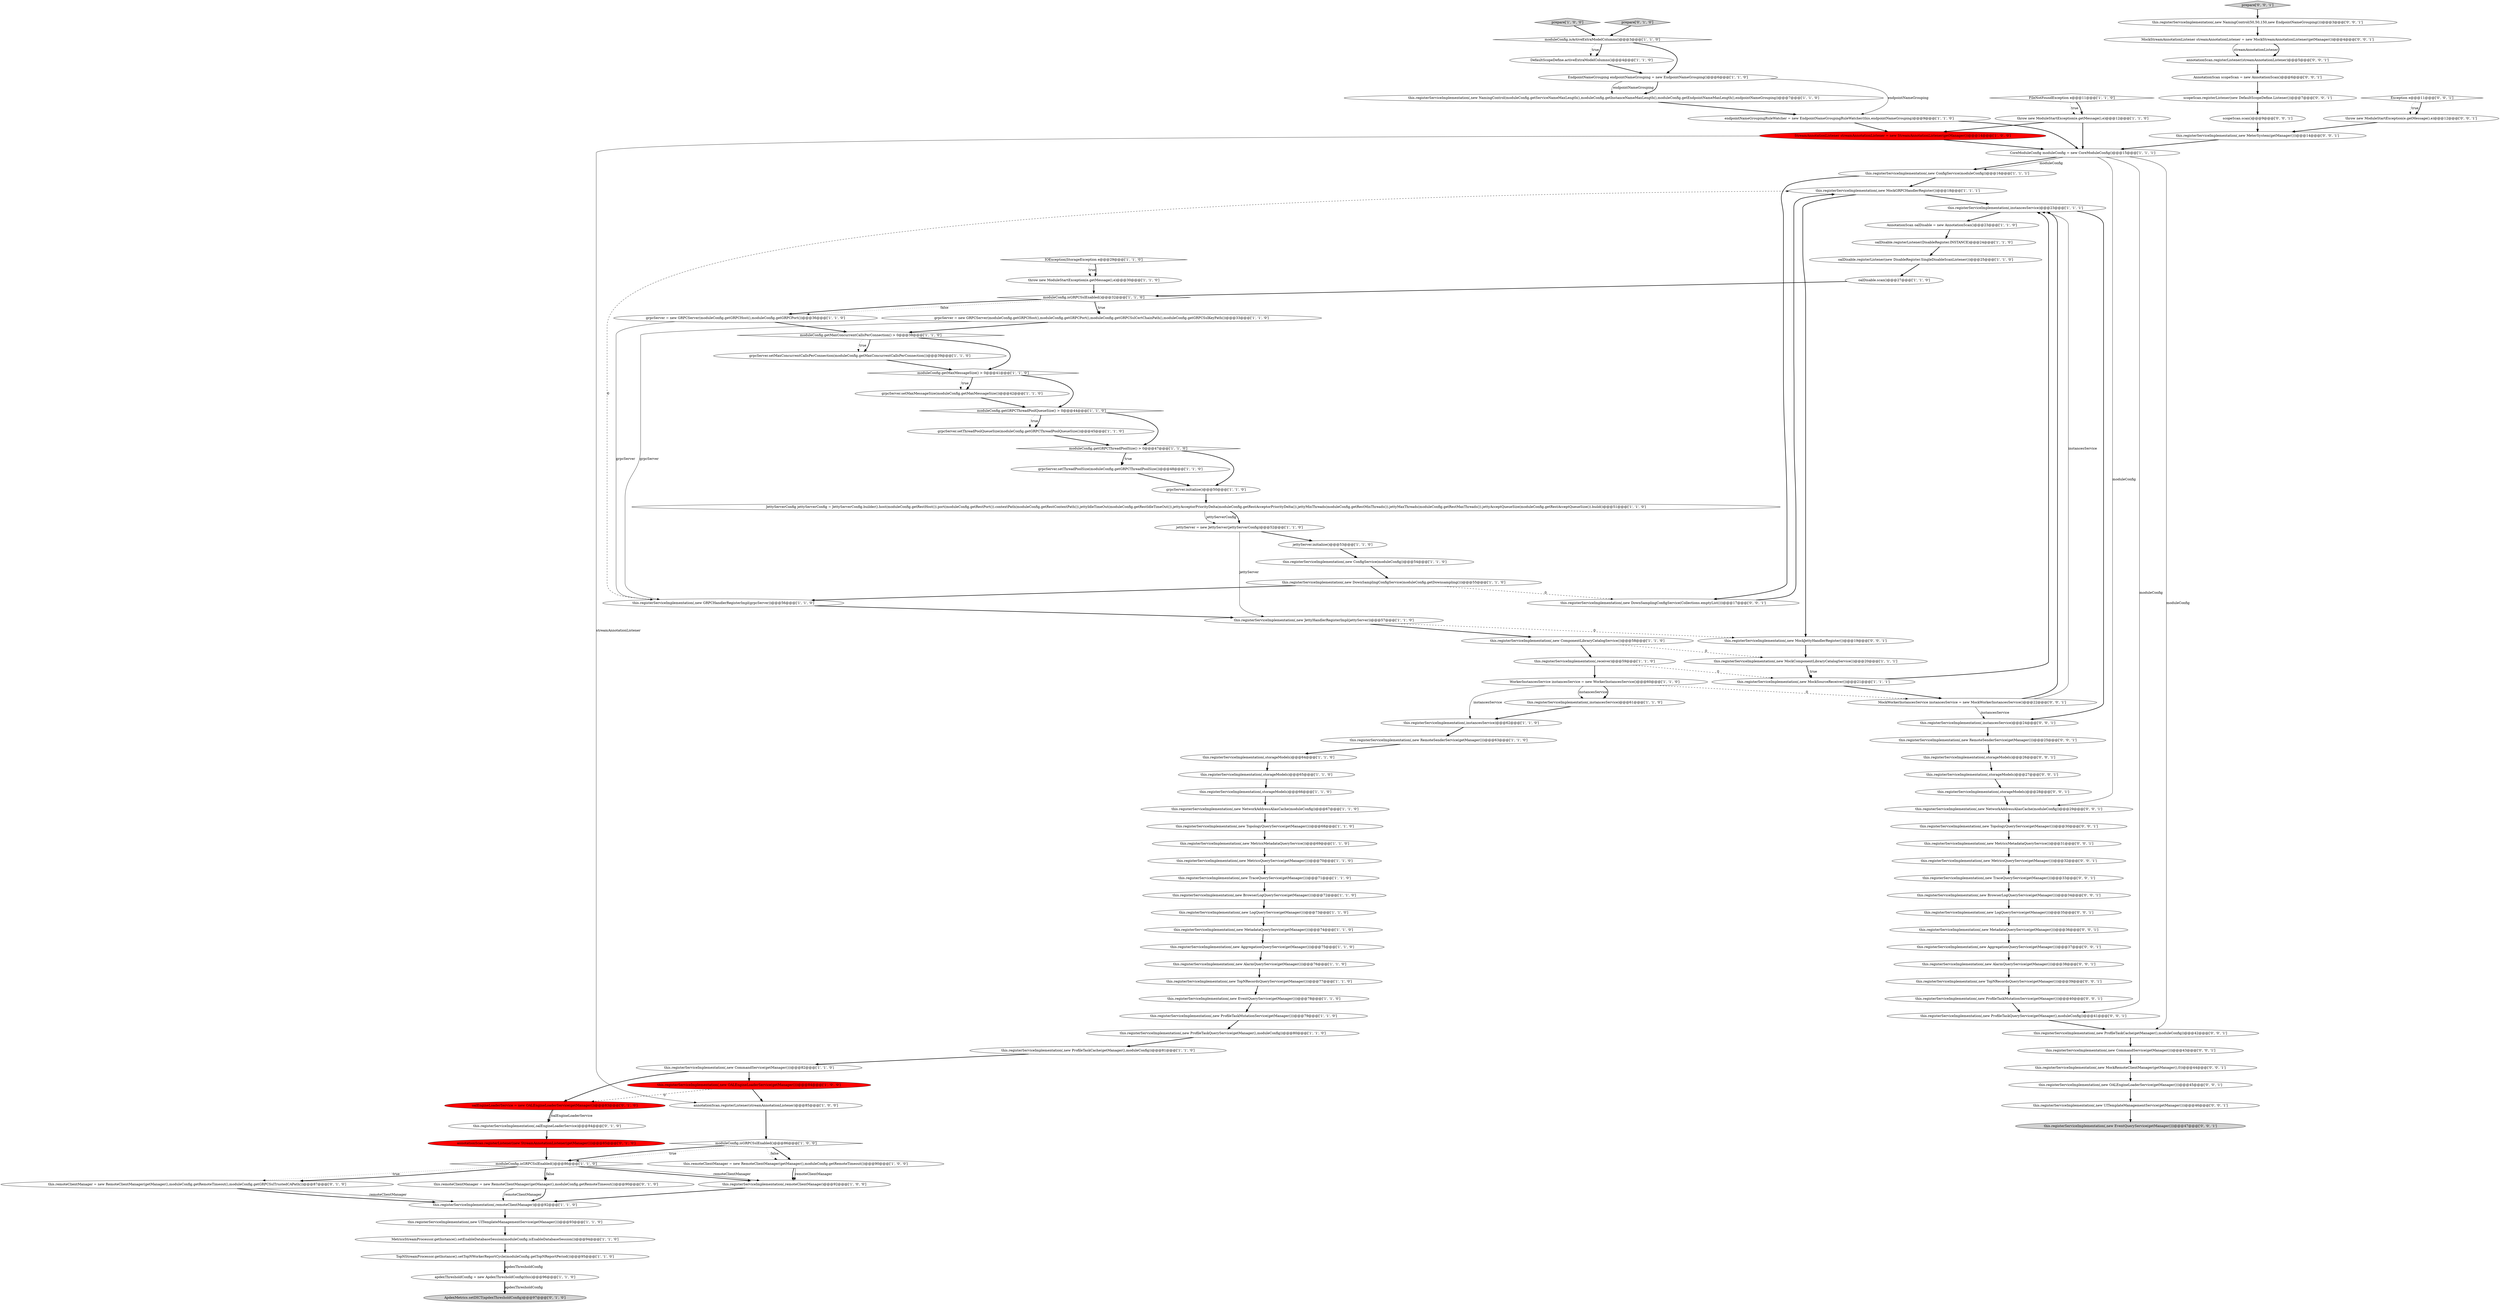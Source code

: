 digraph {
66 [style = filled, label = "this.registerServiceImplementation(,new UITemplateManagementService(getManager()))@@@93@@@['1', '1', '0']", fillcolor = white, shape = ellipse image = "AAA0AAABBB1BBB"];
28 [style = filled, label = "moduleConfig.isGRPCSslEnabled()@@@86@@@['1', '0', '0']", fillcolor = white, shape = diamond image = "AAA0AAABBB1BBB"];
18 [style = filled, label = "MetricsStreamProcessor.getInstance().setEnableDatabaseSession(moduleConfig.isEnableDatabaseSession())@@@94@@@['1', '1', '0']", fillcolor = white, shape = ellipse image = "AAA0AAABBB1BBB"];
26 [style = filled, label = "AnnotationScan oalDisable = new AnnotationScan()@@@23@@@['1', '1', '0']", fillcolor = white, shape = ellipse image = "AAA0AAABBB1BBB"];
118 [style = filled, label = "annotationScan.registerListener(streamAnnotationListener)@@@5@@@['0', '0', '1']", fillcolor = white, shape = ellipse image = "AAA0AAABBB3BBB"];
114 [style = filled, label = "this.registerServiceImplementation(,new TopNRecordsQueryService(getManager()))@@@39@@@['0', '0', '1']", fillcolor = white, shape = ellipse image = "AAA0AAABBB3BBB"];
100 [style = filled, label = "this.registerServiceImplementation(,new TraceQueryService(getManager()))@@@33@@@['0', '0', '1']", fillcolor = white, shape = ellipse image = "AAA0AAABBB3BBB"];
34 [style = filled, label = "oalDisable.registerListener(DisableRegister.INSTANCE)@@@24@@@['1', '1', '0']", fillcolor = white, shape = ellipse image = "AAA0AAABBB1BBB"];
19 [style = filled, label = "EndpointNameGrouping endpointNameGrouping = new EndpointNameGrouping()@@@6@@@['1', '1', '0']", fillcolor = white, shape = ellipse image = "AAA0AAABBB1BBB"];
24 [style = filled, label = "moduleConfig.isGRPCSslEnabled()@@@86@@@['1', '1', '0']", fillcolor = white, shape = diamond image = "AAA0AAABBB1BBB"];
90 [style = filled, label = "this.registerServiceImplementation(,new MeterSystem(getManager()))@@@14@@@['0', '0', '1']", fillcolor = white, shape = ellipse image = "AAA0AAABBB3BBB"];
1 [style = filled, label = "this.registerServiceImplementation(,new AlarmQueryService(getManager()))@@@76@@@['1', '1', '0']", fillcolor = white, shape = ellipse image = "AAA0AAABBB1BBB"];
108 [style = filled, label = "this.registerServiceImplementation(,new ProfileTaskQueryService(getManager(),moduleConfig))@@@41@@@['0', '0', '1']", fillcolor = white, shape = ellipse image = "AAA0AAABBB3BBB"];
73 [style = filled, label = "StreamAnnotationListener streamAnnotationListener = new StreamAnnotationListener(getManager())@@@14@@@['1', '0', '0']", fillcolor = red, shape = ellipse image = "AAA1AAABBB1BBB"];
81 [style = filled, label = "this.registerServiceImplementation(,oalEngineLoaderService)@@@84@@@['0', '1', '0']", fillcolor = white, shape = ellipse image = "AAA0AAABBB2BBB"];
113 [style = filled, label = "this.registerServiceImplementation(,new NamingControl(50,50,150,new EndpointNameGrouping()))@@@3@@@['0', '0', '1']", fillcolor = white, shape = ellipse image = "AAA0AAABBB3BBB"];
12 [style = filled, label = "this.registerServiceImplementation(,new ProfileTaskCache(getManager(),moduleConfig))@@@81@@@['1', '1', '0']", fillcolor = white, shape = ellipse image = "AAA0AAABBB1BBB"];
88 [style = filled, label = "this.registerServiceImplementation(,new TopologyQueryService(getManager()))@@@30@@@['0', '0', '1']", fillcolor = white, shape = ellipse image = "AAA0AAABBB3BBB"];
38 [style = filled, label = "TopNStreamProcessor.getInstance().setTopNWorkerReportCycle(moduleConfig.getTopNReportPeriod())@@@95@@@['1', '1', '0']", fillcolor = white, shape = ellipse image = "AAA0AAABBB1BBB"];
29 [style = filled, label = "jettyServer.initialize()@@@53@@@['1', '1', '0']", fillcolor = white, shape = ellipse image = "AAA0AAABBB1BBB"];
51 [style = filled, label = "IOException|StorageException e@@@29@@@['1', '1', '0']", fillcolor = white, shape = diamond image = "AAA0AAABBB1BBB"];
36 [style = filled, label = "this.registerServiceImplementation(,instancesService)@@@23@@@['1', '1', '1']", fillcolor = white, shape = ellipse image = "AAA0AAABBB1BBB"];
52 [style = filled, label = "endpointNameGroupingRuleWatcher = new EndpointNameGroupingRuleWatcher(this,endpointNameGrouping)@@@9@@@['1', '1', '0']", fillcolor = white, shape = ellipse image = "AAA0AAABBB1BBB"];
21 [style = filled, label = "apdexThresholdConfig = new ApdexThresholdConfig(this)@@@96@@@['1', '1', '0']", fillcolor = white, shape = ellipse image = "AAA0AAABBB1BBB"];
40 [style = filled, label = "this.registerServiceImplementation(,new MockComponentLibraryCatalogService())@@@20@@@['1', '1', '1']", fillcolor = white, shape = ellipse image = "AAA0AAABBB1BBB"];
3 [style = filled, label = "this.registerServiceImplementation(,new GRPCHandlerRegisterImpl(grpcServer))@@@56@@@['1', '1', '0']", fillcolor = white, shape = ellipse image = "AAA0AAABBB1BBB"];
63 [style = filled, label = "moduleConfig.getMaxMessageSize() > 0@@@41@@@['1', '1', '0']", fillcolor = white, shape = diamond image = "AAA0AAABBB1BBB"];
94 [style = filled, label = "this.registerServiceImplementation(,new OALEngineLoaderService(getManager()))@@@45@@@['0', '0', '1']", fillcolor = white, shape = ellipse image = "AAA0AAABBB3BBB"];
109 [style = filled, label = "this.registerServiceImplementation(,storageModels)@@@28@@@['0', '0', '1']", fillcolor = white, shape = ellipse image = "AAA0AAABBB3BBB"];
110 [style = filled, label = "this.registerServiceImplementation(,instancesService)@@@24@@@['0', '0', '1']", fillcolor = white, shape = ellipse image = "AAA0AAABBB3BBB"];
96 [style = filled, label = "MockWorkerInstancesService instancesService = new MockWorkerInstancesService()@@@22@@@['0', '0', '1']", fillcolor = white, shape = ellipse image = "AAA0AAABBB3BBB"];
2 [style = filled, label = "this.registerServiceImplementation(,new NamingControl(moduleConfig.getServiceNameMaxLength(),moduleConfig.getInstanceNameMaxLength(),moduleConfig.getEndpointNameMaxLength(),endpointNameGrouping))@@@7@@@['1', '1', '0']", fillcolor = white, shape = ellipse image = "AAA0AAABBB1BBB"];
72 [style = filled, label = "this.registerServiceImplementation(,receiver)@@@59@@@['1', '1', '0']", fillcolor = white, shape = ellipse image = "AAA0AAABBB1BBB"];
58 [style = filled, label = "this.registerServiceImplementation(,new MockGRPCHandlerRegister())@@@18@@@['1', '1', '1']", fillcolor = white, shape = ellipse image = "AAA0AAABBB1BBB"];
27 [style = filled, label = "this.registerServiceImplementation(,instancesService)@@@62@@@['1', '1', '0']", fillcolor = white, shape = ellipse image = "AAA0AAABBB1BBB"];
74 [style = filled, label = "this.registerServiceImplementation(,new TopNRecordsQueryService(getManager()))@@@77@@@['1', '1', '0']", fillcolor = white, shape = ellipse image = "AAA0AAABBB1BBB"];
61 [style = filled, label = "this.registerServiceImplementation(,new EventQueryService(getManager()))@@@78@@@['1', '1', '0']", fillcolor = white, shape = ellipse image = "AAA0AAABBB1BBB"];
62 [style = filled, label = "DefaultScopeDefine.activeExtraModelColumns()@@@4@@@['1', '1', '0']", fillcolor = white, shape = ellipse image = "AAA0AAABBB1BBB"];
106 [style = filled, label = "this.registerServiceImplementation(,new ProfileTaskMutationService(getManager()))@@@40@@@['0', '0', '1']", fillcolor = white, shape = ellipse image = "AAA0AAABBB3BBB"];
76 [style = filled, label = "this.remoteClientManager = new RemoteClientManager(getManager(),moduleConfig.getRemoteTimeout())@@@90@@@['0', '1', '0']", fillcolor = white, shape = ellipse image = "AAA0AAABBB2BBB"];
33 [style = filled, label = "throw new ModuleStartException(e.getMessage(),e)@@@30@@@['1', '1', '0']", fillcolor = white, shape = ellipse image = "AAA0AAABBB1BBB"];
65 [style = filled, label = "grpcServer.setThreadPoolQueueSize(moduleConfig.getGRPCThreadPoolQueueSize())@@@45@@@['1', '1', '0']", fillcolor = white, shape = ellipse image = "AAA0AAABBB1BBB"];
119 [style = filled, label = "scopeScan.registerListener(new DefaultScopeDefine.Listener())@@@7@@@['0', '0', '1']", fillcolor = white, shape = ellipse image = "AAA0AAABBB3BBB"];
35 [style = filled, label = "this.registerServiceImplementation(,new ComponentLibraryCatalogService())@@@58@@@['1', '1', '0']", fillcolor = white, shape = ellipse image = "AAA0AAABBB1BBB"];
32 [style = filled, label = "this.registerServiceImplementation(,new AggregationQueryService(getManager()))@@@75@@@['1', '1', '0']", fillcolor = white, shape = ellipse image = "AAA0AAABBB1BBB"];
78 [style = filled, label = "oalEngineLoaderService = new OALEngineLoaderService(getManager())@@@83@@@['0', '1', '0']", fillcolor = red, shape = ellipse image = "AAA1AAABBB2BBB"];
89 [style = filled, label = "this.registerServiceImplementation(,new UITemplateManagementService(getManager()))@@@46@@@['0', '0', '1']", fillcolor = white, shape = ellipse image = "AAA0AAABBB3BBB"];
87 [style = filled, label = "this.registerServiceImplementation(,storageModels)@@@26@@@['0', '0', '1']", fillcolor = white, shape = ellipse image = "AAA0AAABBB3BBB"];
93 [style = filled, label = "AnnotationScan scopeScan = new AnnotationScan()@@@6@@@['0', '0', '1']", fillcolor = white, shape = ellipse image = "AAA0AAABBB3BBB"];
11 [style = filled, label = "this.registerServiceImplementation(,remoteClientManager)@@@92@@@['1', '1', '0']", fillcolor = white, shape = ellipse image = "AAA0AAABBB1BBB"];
15 [style = filled, label = "oalDisable.registerListener(new DisableRegister.SingleDisableScanListener())@@@25@@@['1', '1', '0']", fillcolor = white, shape = ellipse image = "AAA0AAABBB1BBB"];
43 [style = filled, label = "this.registerServiceImplementation(,new DownSamplingConfigService(moduleConfig.getDownsampling()))@@@55@@@['1', '1', '0']", fillcolor = white, shape = ellipse image = "AAA0AAABBB1BBB"];
75 [style = filled, label = "this.registerServiceImplementation(,new OALEngineLoaderService(getManager()))@@@84@@@['1', '0', '0']", fillcolor = red, shape = ellipse image = "AAA1AAABBB1BBB"];
92 [style = filled, label = "this.registerServiceImplementation(,new EventQueryService(getManager()))@@@47@@@['0', '0', '1']", fillcolor = lightgray, shape = ellipse image = "AAA0AAABBB3BBB"];
13 [style = filled, label = "grpcServer.initialize()@@@50@@@['1', '1', '0']", fillcolor = white, shape = ellipse image = "AAA0AAABBB1BBB"];
6 [style = filled, label = "this.registerServiceImplementation(,new JettyHandlerRegisterImpl(jettyServer))@@@57@@@['1', '1', '0']", fillcolor = white, shape = ellipse image = "AAA0AAABBB1BBB"];
44 [style = filled, label = "grpcServer = new GRPCServer(moduleConfig.getGRPCHost(),moduleConfig.getGRPCPort(),moduleConfig.getGRPCSslCertChainPath(),moduleConfig.getGRPCSslKeyPath())@@@33@@@['1', '1', '0']", fillcolor = white, shape = ellipse image = "AAA0AAABBB1BBB"];
31 [style = filled, label = "CoreModuleConfig moduleConfig = new CoreModuleConfig()@@@15@@@['1', '1', '1']", fillcolor = white, shape = ellipse image = "AAA0AAABBB1BBB"];
16 [style = filled, label = "throw new ModuleStartException(e.getMessage(),e)@@@12@@@['1', '1', '0']", fillcolor = white, shape = ellipse image = "AAA0AAABBB1BBB"];
71 [style = filled, label = "this.registerServiceImplementation(,new CommandService(getManager()))@@@82@@@['1', '1', '0']", fillcolor = white, shape = ellipse image = "AAA0AAABBB1BBB"];
95 [style = filled, label = "MockStreamAnnotationListener streamAnnotationListener = new MockStreamAnnotationListener(getManager())@@@4@@@['0', '0', '1']", fillcolor = white, shape = ellipse image = "AAA0AAABBB3BBB"];
41 [style = filled, label = "jettyServer = new JettyServer(jettyServerConfig)@@@52@@@['1', '1', '0']", fillcolor = white, shape = ellipse image = "AAA0AAABBB1BBB"];
46 [style = filled, label = "this.registerServiceImplementation(,new ConfigService(moduleConfig))@@@54@@@['1', '1', '0']", fillcolor = white, shape = ellipse image = "AAA0AAABBB1BBB"];
42 [style = filled, label = "this.remoteClientManager = new RemoteClientManager(getManager(),moduleConfig.getRemoteTimeout())@@@90@@@['1', '0', '0']", fillcolor = white, shape = ellipse image = "AAA0AAABBB1BBB"];
9 [style = filled, label = "this.registerServiceImplementation(,new NetworkAddressAliasCache(moduleConfig))@@@67@@@['1', '1', '0']", fillcolor = white, shape = ellipse image = "AAA0AAABBB1BBB"];
37 [style = filled, label = "this.registerServiceImplementation(,new ProfileTaskQueryService(getManager(),moduleConfig))@@@80@@@['1', '1', '0']", fillcolor = white, shape = ellipse image = "AAA0AAABBB1BBB"];
55 [style = filled, label = "this.registerServiceImplementation(,new MetricsQueryService(getManager()))@@@70@@@['1', '1', '0']", fillcolor = white, shape = ellipse image = "AAA0AAABBB1BBB"];
10 [style = filled, label = "this.registerServiceImplementation(,new MetricsMetadataQueryService())@@@69@@@['1', '1', '0']", fillcolor = white, shape = ellipse image = "AAA0AAABBB1BBB"];
67 [style = filled, label = "moduleConfig.isGRPCSslEnabled()@@@32@@@['1', '1', '0']", fillcolor = white, shape = diamond image = "AAA0AAABBB1BBB"];
101 [style = filled, label = "Exception e@@@11@@@['0', '0', '1']", fillcolor = white, shape = diamond image = "AAA0AAABBB3BBB"];
56 [style = filled, label = "FileNotFoundException e@@@11@@@['1', '1', '0']", fillcolor = white, shape = diamond image = "AAA0AAABBB1BBB"];
105 [style = filled, label = "scopeScan.scan()@@@9@@@['0', '0', '1']", fillcolor = white, shape = ellipse image = "AAA0AAABBB3BBB"];
8 [style = filled, label = "this.registerServiceImplementation(,remoteClientManager)@@@92@@@['1', '0', '0']", fillcolor = white, shape = ellipse image = "AAA0AAABBB1BBB"];
79 [style = filled, label = "prepare['0', '1', '0']", fillcolor = lightgray, shape = diamond image = "AAA0AAABBB2BBB"];
39 [style = filled, label = "this.registerServiceImplementation(,new MetadataQueryService(getManager()))@@@74@@@['1', '1', '0']", fillcolor = white, shape = ellipse image = "AAA0AAABBB1BBB"];
45 [style = filled, label = "grpcServer = new GRPCServer(moduleConfig.getGRPCHost(),moduleConfig.getGRPCPort())@@@36@@@['1', '1', '0']", fillcolor = white, shape = ellipse image = "AAA0AAABBB1BBB"];
84 [style = filled, label = "this.registerServiceImplementation(,new BrowserLogQueryService(getManager()))@@@34@@@['0', '0', '1']", fillcolor = white, shape = ellipse image = "AAA0AAABBB3BBB"];
86 [style = filled, label = "prepare['0', '0', '1']", fillcolor = lightgray, shape = diamond image = "AAA0AAABBB3BBB"];
64 [style = filled, label = "moduleConfig.getGRPCThreadPoolQueueSize() > 0@@@44@@@['1', '1', '0']", fillcolor = white, shape = diamond image = "AAA0AAABBB1BBB"];
117 [style = filled, label = "this.registerServiceImplementation(,new MetadataQueryService(getManager()))@@@36@@@['0', '0', '1']", fillcolor = white, shape = ellipse image = "AAA0AAABBB3BBB"];
0 [style = filled, label = "oalDisable.scan()@@@27@@@['1', '1', '0']", fillcolor = white, shape = ellipse image = "AAA0AAABBB1BBB"];
111 [style = filled, label = "this.registerServiceImplementation(,new MockRemoteClientManager(getManager(),0))@@@44@@@['0', '0', '1']", fillcolor = white, shape = ellipse image = "AAA0AAABBB3BBB"];
112 [style = filled, label = "this.registerServiceImplementation(,new NetworkAddressAliasCache(moduleConfig))@@@29@@@['0', '0', '1']", fillcolor = white, shape = ellipse image = "AAA0AAABBB3BBB"];
30 [style = filled, label = "grpcServer.setMaxConcurrentCallsPerConnection(moduleConfig.getMaxConcurrentCallsPerConnection())@@@39@@@['1', '1', '0']", fillcolor = white, shape = ellipse image = "AAA0AAABBB1BBB"];
83 [style = filled, label = "throw new ModuleStartException(e.getMessage(),e)@@@12@@@['0', '0', '1']", fillcolor = white, shape = ellipse image = "AAA0AAABBB3BBB"];
25 [style = filled, label = "annotationScan.registerListener(streamAnnotationListener)@@@85@@@['1', '0', '0']", fillcolor = white, shape = ellipse image = "AAA0AAABBB1BBB"];
77 [style = filled, label = "ApdexMetrics.setDICT(apdexThresholdConfig)@@@97@@@['0', '1', '0']", fillcolor = lightgray, shape = ellipse image = "AAA0AAABBB2BBB"];
107 [style = filled, label = "this.registerServiceImplementation(,new DownSamplingConfigService(Collections.emptyList()))@@@17@@@['0', '0', '1']", fillcolor = white, shape = ellipse image = "AAA0AAABBB3BBB"];
60 [style = filled, label = "this.registerServiceImplementation(,new RemoteSenderService(getManager()))@@@63@@@['1', '1', '0']", fillcolor = white, shape = ellipse image = "AAA0AAABBB1BBB"];
5 [style = filled, label = "this.registerServiceImplementation(,new BrowserLogQueryService(getManager()))@@@72@@@['1', '1', '0']", fillcolor = white, shape = ellipse image = "AAA0AAABBB1BBB"];
85 [style = filled, label = "this.registerServiceImplementation(,new ProfileTaskCache(getManager(),moduleConfig))@@@42@@@['0', '0', '1']", fillcolor = white, shape = ellipse image = "AAA0AAABBB3BBB"];
7 [style = filled, label = "this.registerServiceImplementation(,new MockSourceReceiver())@@@21@@@['1', '1', '1']", fillcolor = white, shape = ellipse image = "AAA0AAABBB1BBB"];
49 [style = filled, label = "this.registerServiceImplementation(,new TopologyQueryService(getManager()))@@@68@@@['1', '1', '0']", fillcolor = white, shape = ellipse image = "AAA0AAABBB1BBB"];
116 [style = filled, label = "this.registerServiceImplementation(,new RemoteSenderService(getManager()))@@@25@@@['0', '0', '1']", fillcolor = white, shape = ellipse image = "AAA0AAABBB3BBB"];
14 [style = filled, label = "moduleConfig.getGRPCThreadPoolSize() > 0@@@47@@@['1', '1', '0']", fillcolor = white, shape = diamond image = "AAA0AAABBB1BBB"];
98 [style = filled, label = "this.registerServiceImplementation(,new MetricsMetadataQueryService())@@@31@@@['0', '0', '1']", fillcolor = white, shape = ellipse image = "AAA0AAABBB3BBB"];
23 [style = filled, label = "WorkerInstancesService instancesService = new WorkerInstancesService()@@@60@@@['1', '1', '0']", fillcolor = white, shape = ellipse image = "AAA0AAABBB1BBB"];
47 [style = filled, label = "this.registerServiceImplementation(,storageModels)@@@65@@@['1', '1', '0']", fillcolor = white, shape = ellipse image = "AAA0AAABBB1BBB"];
103 [style = filled, label = "this.registerServiceImplementation(,new MockJettyHandlerRegister())@@@19@@@['0', '0', '1']", fillcolor = white, shape = ellipse image = "AAA0AAABBB3BBB"];
53 [style = filled, label = "this.registerServiceImplementation(,new ProfileTaskMutationService(getManager()))@@@79@@@['1', '1', '0']", fillcolor = white, shape = ellipse image = "AAA0AAABBB1BBB"];
54 [style = filled, label = "moduleConfig.isActiveExtraModelColumns()@@@3@@@['1', '1', '0']", fillcolor = white, shape = diamond image = "AAA0AAABBB1BBB"];
20 [style = filled, label = "this.registerServiceImplementation(,new ConfigService(moduleConfig))@@@16@@@['1', '1', '1']", fillcolor = white, shape = ellipse image = "AAA0AAABBB1BBB"];
104 [style = filled, label = "this.registerServiceImplementation(,storageModels)@@@27@@@['0', '0', '1']", fillcolor = white, shape = ellipse image = "AAA0AAABBB3BBB"];
59 [style = filled, label = "this.registerServiceImplementation(,storageModels)@@@64@@@['1', '1', '0']", fillcolor = white, shape = ellipse image = "AAA0AAABBB1BBB"];
99 [style = filled, label = "this.registerServiceImplementation(,new MetricsQueryService(getManager()))@@@32@@@['0', '0', '1']", fillcolor = white, shape = ellipse image = "AAA0AAABBB3BBB"];
4 [style = filled, label = "this.registerServiceImplementation(,storageModels)@@@66@@@['1', '1', '0']", fillcolor = white, shape = ellipse image = "AAA0AAABBB1BBB"];
97 [style = filled, label = "this.registerServiceImplementation(,new AggregationQueryService(getManager()))@@@37@@@['0', '0', '1']", fillcolor = white, shape = ellipse image = "AAA0AAABBB3BBB"];
115 [style = filled, label = "this.registerServiceImplementation(,new LogQueryService(getManager()))@@@35@@@['0', '0', '1']", fillcolor = white, shape = ellipse image = "AAA0AAABBB3BBB"];
69 [style = filled, label = "this.registerServiceImplementation(,instancesService)@@@61@@@['1', '1', '0']", fillcolor = white, shape = ellipse image = "AAA0AAABBB1BBB"];
91 [style = filled, label = "this.registerServiceImplementation(,new CommandService(getManager()))@@@43@@@['0', '0', '1']", fillcolor = white, shape = ellipse image = "AAA0AAABBB3BBB"];
68 [style = filled, label = "JettyServerConfig jettyServerConfig = JettyServerConfig.builder().host(moduleConfig.getRestHost()).port(moduleConfig.getRestPort()).contextPath(moduleConfig.getRestContextPath()).jettyIdleTimeOut(moduleConfig.getRestIdleTimeOut()).jettyAcceptorPriorityDelta(moduleConfig.getRestAcceptorPriorityDelta()).jettyMinThreads(moduleConfig.getRestMinThreads()).jettyMaxThreads(moduleConfig.getRestMaxThreads()).jettyAcceptQueueSize(moduleConfig.getRestAcceptQueueSize()).build()@@@51@@@['1', '1', '0']", fillcolor = white, shape = ellipse image = "AAA0AAABBB1BBB"];
57 [style = filled, label = "grpcServer.setThreadPoolSize(moduleConfig.getGRPCThreadPoolSize())@@@48@@@['1', '1', '0']", fillcolor = white, shape = ellipse image = "AAA0AAABBB1BBB"];
102 [style = filled, label = "this.registerServiceImplementation(,new AlarmQueryService(getManager()))@@@38@@@['0', '0', '1']", fillcolor = white, shape = ellipse image = "AAA0AAABBB3BBB"];
22 [style = filled, label = "grpcServer.setMaxMessageSize(moduleConfig.getMaxMessageSize())@@@42@@@['1', '1', '0']", fillcolor = white, shape = ellipse image = "AAA0AAABBB1BBB"];
50 [style = filled, label = "this.registerServiceImplementation(,new LogQueryService(getManager()))@@@73@@@['1', '1', '0']", fillcolor = white, shape = ellipse image = "AAA0AAABBB1BBB"];
48 [style = filled, label = "prepare['1', '0', '0']", fillcolor = lightgray, shape = diamond image = "AAA0AAABBB1BBB"];
82 [style = filled, label = "annotationScan.registerListener(new StreamAnnotationListener(getManager()))@@@85@@@['0', '1', '0']", fillcolor = red, shape = ellipse image = "AAA1AAABBB2BBB"];
80 [style = filled, label = "this.remoteClientManager = new RemoteClientManager(getManager(),moduleConfig.getRemoteTimeout(),moduleConfig.getGRPCSslTrustedCAPath())@@@87@@@['0', '1', '0']", fillcolor = white, shape = ellipse image = "AAA0AAABBB2BBB"];
70 [style = filled, label = "this.registerServiceImplementation(,new TraceQueryService(getManager()))@@@71@@@['1', '1', '0']", fillcolor = white, shape = ellipse image = "AAA0AAABBB1BBB"];
17 [style = filled, label = "moduleConfig.getMaxConcurrentCallsPerConnection() > 0@@@38@@@['1', '1', '0']", fillcolor = white, shape = diamond image = "AAA0AAABBB1BBB"];
100->84 [style = bold, label=""];
6->35 [style = bold, label=""];
20->58 [style = bold, label=""];
24->76 [style = bold, label=""];
24->80 [style = dotted, label="true"];
80->11 [style = solid, label="remoteClientManager"];
95->118 [style = solid, label="streamAnnotationListener"];
26->34 [style = bold, label=""];
96->36 [style = bold, label=""];
112->88 [style = bold, label=""];
34->15 [style = bold, label=""];
35->40 [style = dashed, label="0"];
101->83 [style = dotted, label="true"];
106->108 [style = bold, label=""];
111->94 [style = bold, label=""];
65->14 [style = bold, label=""];
54->19 [style = bold, label=""];
89->92 [style = bold, label=""];
63->22 [style = bold, label=""];
114->106 [style = bold, label=""];
48->54 [style = bold, label=""];
103->40 [style = bold, label=""];
17->63 [style = bold, label=""];
43->3 [style = bold, label=""];
67->44 [style = dotted, label="true"];
76->11 [style = bold, label=""];
49->10 [style = bold, label=""];
15->0 [style = bold, label=""];
29->46 [style = bold, label=""];
20->107 [style = bold, label=""];
14->57 [style = dotted, label="true"];
109->112 [style = bold, label=""];
13->68 [style = bold, label=""];
24->80 [style = bold, label=""];
2->52 [style = bold, label=""];
45->17 [style = bold, label=""];
28->42 [style = bold, label=""];
104->109 [style = bold, label=""];
31->20 [style = bold, label=""];
27->60 [style = bold, label=""];
54->62 [style = dotted, label="true"];
87->104 [style = bold, label=""];
31->20 [style = solid, label="moduleConfig"];
8->11 [style = bold, label=""];
101->83 [style = bold, label=""];
22->64 [style = bold, label=""];
83->90 [style = bold, label=""];
24->76 [style = dotted, label="false"];
72->7 [style = dashed, label="0"];
57->13 [style = bold, label=""];
64->65 [style = dotted, label="true"];
18->38 [style = bold, label=""];
21->77 [style = bold, label=""];
25->28 [style = bold, label=""];
94->89 [style = bold, label=""];
97->102 [style = bold, label=""];
6->103 [style = dashed, label="0"];
52->73 [style = bold, label=""];
54->62 [style = bold, label=""];
115->117 [style = bold, label=""];
19->52 [style = solid, label="endpointNameGrouping"];
19->2 [style = bold, label=""];
90->31 [style = bold, label=""];
98->99 [style = bold, label=""];
88->98 [style = bold, label=""];
85->91 [style = bold, label=""];
82->24 [style = bold, label=""];
44->17 [style = bold, label=""];
71->75 [style = bold, label=""];
31->108 [style = solid, label="moduleConfig"];
50->39 [style = bold, label=""];
67->45 [style = dotted, label="false"];
116->87 [style = bold, label=""];
31->85 [style = solid, label="moduleConfig"];
80->11 [style = bold, label=""];
7->96 [style = bold, label=""];
28->24 [style = dotted, label="true"];
76->11 [style = solid, label="remoteClientManager"];
70->5 [style = bold, label=""];
43->107 [style = dashed, label="0"];
81->82 [style = bold, label=""];
36->110 [style = bold, label=""];
14->57 [style = bold, label=""];
84->115 [style = bold, label=""];
41->6 [style = solid, label="jettyServer"];
79->54 [style = bold, label=""];
28->24 [style = bold, label=""];
56->16 [style = bold, label=""];
74->61 [style = bold, label=""];
16->73 [style = bold, label=""];
64->14 [style = bold, label=""];
24->8 [style = bold, label=""];
31->112 [style = solid, label="moduleConfig"];
44->3 [style = solid, label="grpcServer"];
67->45 [style = bold, label=""];
71->78 [style = bold, label=""];
23->27 [style = solid, label="instancesService"];
19->2 [style = solid, label="endpointNameGrouping"];
72->23 [style = bold, label=""];
46->43 [style = bold, label=""];
108->85 [style = bold, label=""];
4->9 [style = bold, label=""];
1->74 [style = bold, label=""];
110->116 [style = bold, label=""];
51->33 [style = dotted, label="true"];
68->41 [style = solid, label="jettyServerConfig"];
93->119 [style = bold, label=""];
45->3 [style = solid, label="grpcServer"];
42->8 [style = bold, label=""];
21->77 [style = solid, label="apdexThresholdConfig"];
11->66 [style = bold, label=""];
75->78 [style = dashed, label="0"];
24->8 [style = solid, label="remoteClientManager"];
33->67 [style = bold, label=""];
62->19 [style = bold, label=""];
3->6 [style = bold, label=""];
107->58 [style = bold, label=""];
23->96 [style = dashed, label="0"];
56->16 [style = dotted, label="true"];
30->63 [style = bold, label=""];
37->12 [style = bold, label=""];
99->100 [style = bold, label=""];
55->70 [style = bold, label=""];
59->47 [style = bold, label=""];
53->37 [style = bold, label=""];
96->36 [style = solid, label="instancesService"];
16->31 [style = bold, label=""];
64->65 [style = bold, label=""];
69->27 [style = bold, label=""];
39->32 [style = bold, label=""];
32->1 [style = bold, label=""];
73->25 [style = solid, label="streamAnnotationListener"];
95->118 [style = bold, label=""];
75->25 [style = bold, label=""];
14->13 [style = bold, label=""];
9->49 [style = bold, label=""];
47->4 [style = bold, label=""];
42->8 [style = solid, label="remoteClientManager"];
7->36 [style = bold, label=""];
78->81 [style = bold, label=""];
28->42 [style = dotted, label="false"];
58->36 [style = bold, label=""];
63->64 [style = bold, label=""];
3->58 [style = dashed, label="0"];
41->29 [style = bold, label=""];
67->44 [style = bold, label=""];
17->30 [style = bold, label=""];
36->26 [style = bold, label=""];
96->110 [style = solid, label="instancesService"];
0->67 [style = bold, label=""];
60->59 [style = bold, label=""];
118->93 [style = bold, label=""];
10->55 [style = bold, label=""];
63->22 [style = dotted, label="true"];
78->81 [style = solid, label="oalEngineLoaderService"];
61->53 [style = bold, label=""];
40->7 [style = bold, label=""];
17->30 [style = dotted, label="true"];
66->18 [style = bold, label=""];
86->113 [style = bold, label=""];
23->69 [style = solid, label="instancesService"];
23->69 [style = bold, label=""];
91->111 [style = bold, label=""];
52->31 [style = bold, label=""];
119->105 [style = bold, label=""];
35->72 [style = bold, label=""];
40->7 [style = dotted, label="true"];
12->71 [style = bold, label=""];
38->21 [style = bold, label=""];
105->90 [style = bold, label=""];
113->95 [style = bold, label=""];
117->97 [style = bold, label=""];
73->31 [style = bold, label=""];
58->103 [style = bold, label=""];
68->41 [style = bold, label=""];
5->50 [style = bold, label=""];
102->114 [style = bold, label=""];
38->21 [style = solid, label="apdexThresholdConfig"];
51->33 [style = bold, label=""];
}
